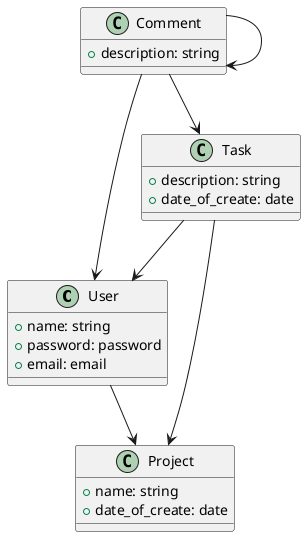 @startuml 
    class User {
        + name: string
        + password: password
        + email: email
    }

    class Task {
        + description: string
        + date_of_create: date
    }
    
    class Comment {
        + description: string
    }

    class Project {
        + name: string
        + date_of_create: date
    }

    
    Comment --> User
    Comment --> Task
    Comment --> Comment
    Task --> Project
    Task --> User
    User --> Project
@enduml